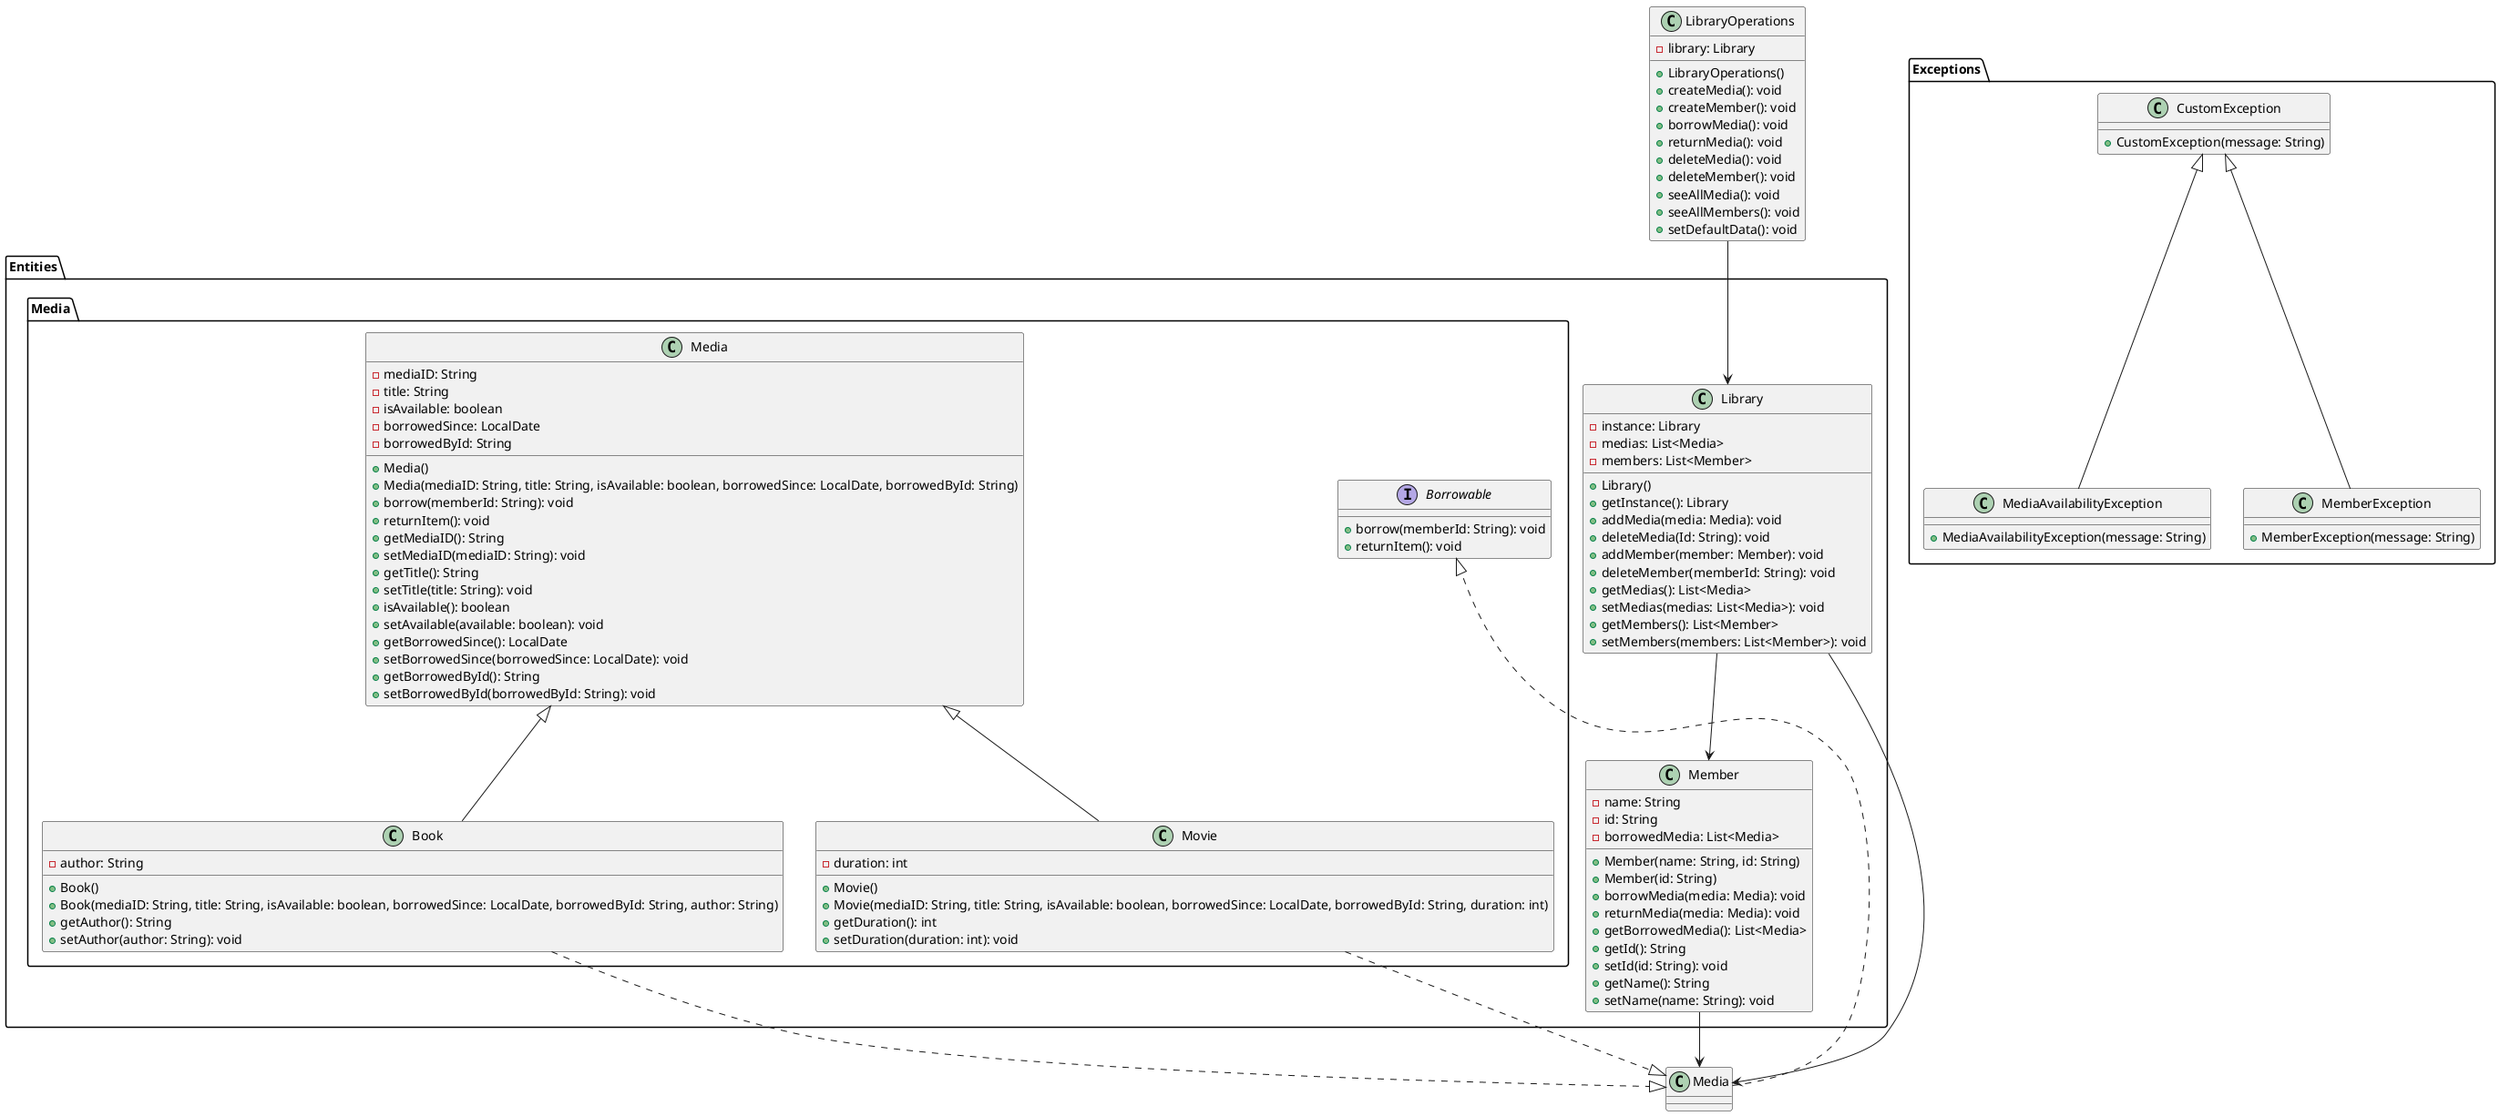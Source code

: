 @startuml
package Entities.Media {
    class Media {
        - mediaID: String
        - title: String
        - isAvailable: boolean
        - borrowedSince: LocalDate
        - borrowedById: String
        + Media()
        + Media(mediaID: String, title: String, isAvailable: boolean, borrowedSince: LocalDate, borrowedById: String)
        + borrow(memberId: String): void
        + returnItem(): void
        + getMediaID(): String
        + setMediaID(mediaID: String): void
        + getTitle(): String
        + setTitle(title: String): void
        + isAvailable(): boolean
        + setAvailable(available: boolean): void
        + getBorrowedSince(): LocalDate
        + setBorrowedSince(borrowedSince: LocalDate): void
        + getBorrowedById(): String
        + setBorrowedById(borrowedById: String): void
    }

    interface Borrowable {
        + borrow(memberId: String): void
        + returnItem(): void
    }

    class Book extends Media {
        - author: String
        + Book()
        + Book(mediaID: String, title: String, isAvailable: boolean, borrowedSince: LocalDate, borrowedById: String, author: String)
        + getAuthor(): String
        + setAuthor(author: String): void
    }

    class Movie extends Media {
        - duration: int
        + Movie()
        + Movie(mediaID: String, title: String, isAvailable: boolean, borrowedSince: LocalDate, borrowedById: String, duration: int)
        + getDuration(): int
        + setDuration(duration: int): void
    }
}

package Entities {
    class Member {
        - name: String
        - id: String
        - borrowedMedia: List<Media>
        + Member(name: String, id: String)
        + Member(id: String)
        + borrowMedia(media: Media): void
        + returnMedia(media: Media): void
        + getBorrowedMedia(): List<Media>
        + getId(): String
        + setId(id: String): void
        + getName(): String
        + setName(name: String): void
    }

    class Library {
        - instance: Library
        - medias: List<Media>
        - members: List<Member>
        + Library()
        + getInstance(): Library
        + addMedia(media: Media): void
        + deleteMedia(Id: String): void
        + addMember(member: Member): void
        + deleteMember(memberId: String): void
        + getMedias(): List<Media>
        + setMedias(medias: List<Media>): void
        + getMembers(): List<Member>
        + setMembers(members: List<Member>): void
    }
}

package Exceptions {
    class CustomException {
        + CustomException(message: String)
    }

    class MediaAvailabilityException extends CustomException {
        + MediaAvailabilityException(message: String)
    }

    class MemberException extends CustomException {
        + MemberException(message: String)
    }
}

class LibraryOperations {
    - library: Library
    + LibraryOperations()
    + createMedia(): void
    + createMember(): void
    + borrowMedia(): void
    + returnMedia(): void
    + deleteMedia(): void
    + deleteMember(): void
    + seeAllMedia(): void
    + seeAllMembers(): void
    + setDefaultData(): void
}

LibraryOperations --> Library
Library --> Media
Library --> Member
Member --> Media
Book ..|> Media
Movie ..|> Media
Media ..|> Borrowable
@enduml

